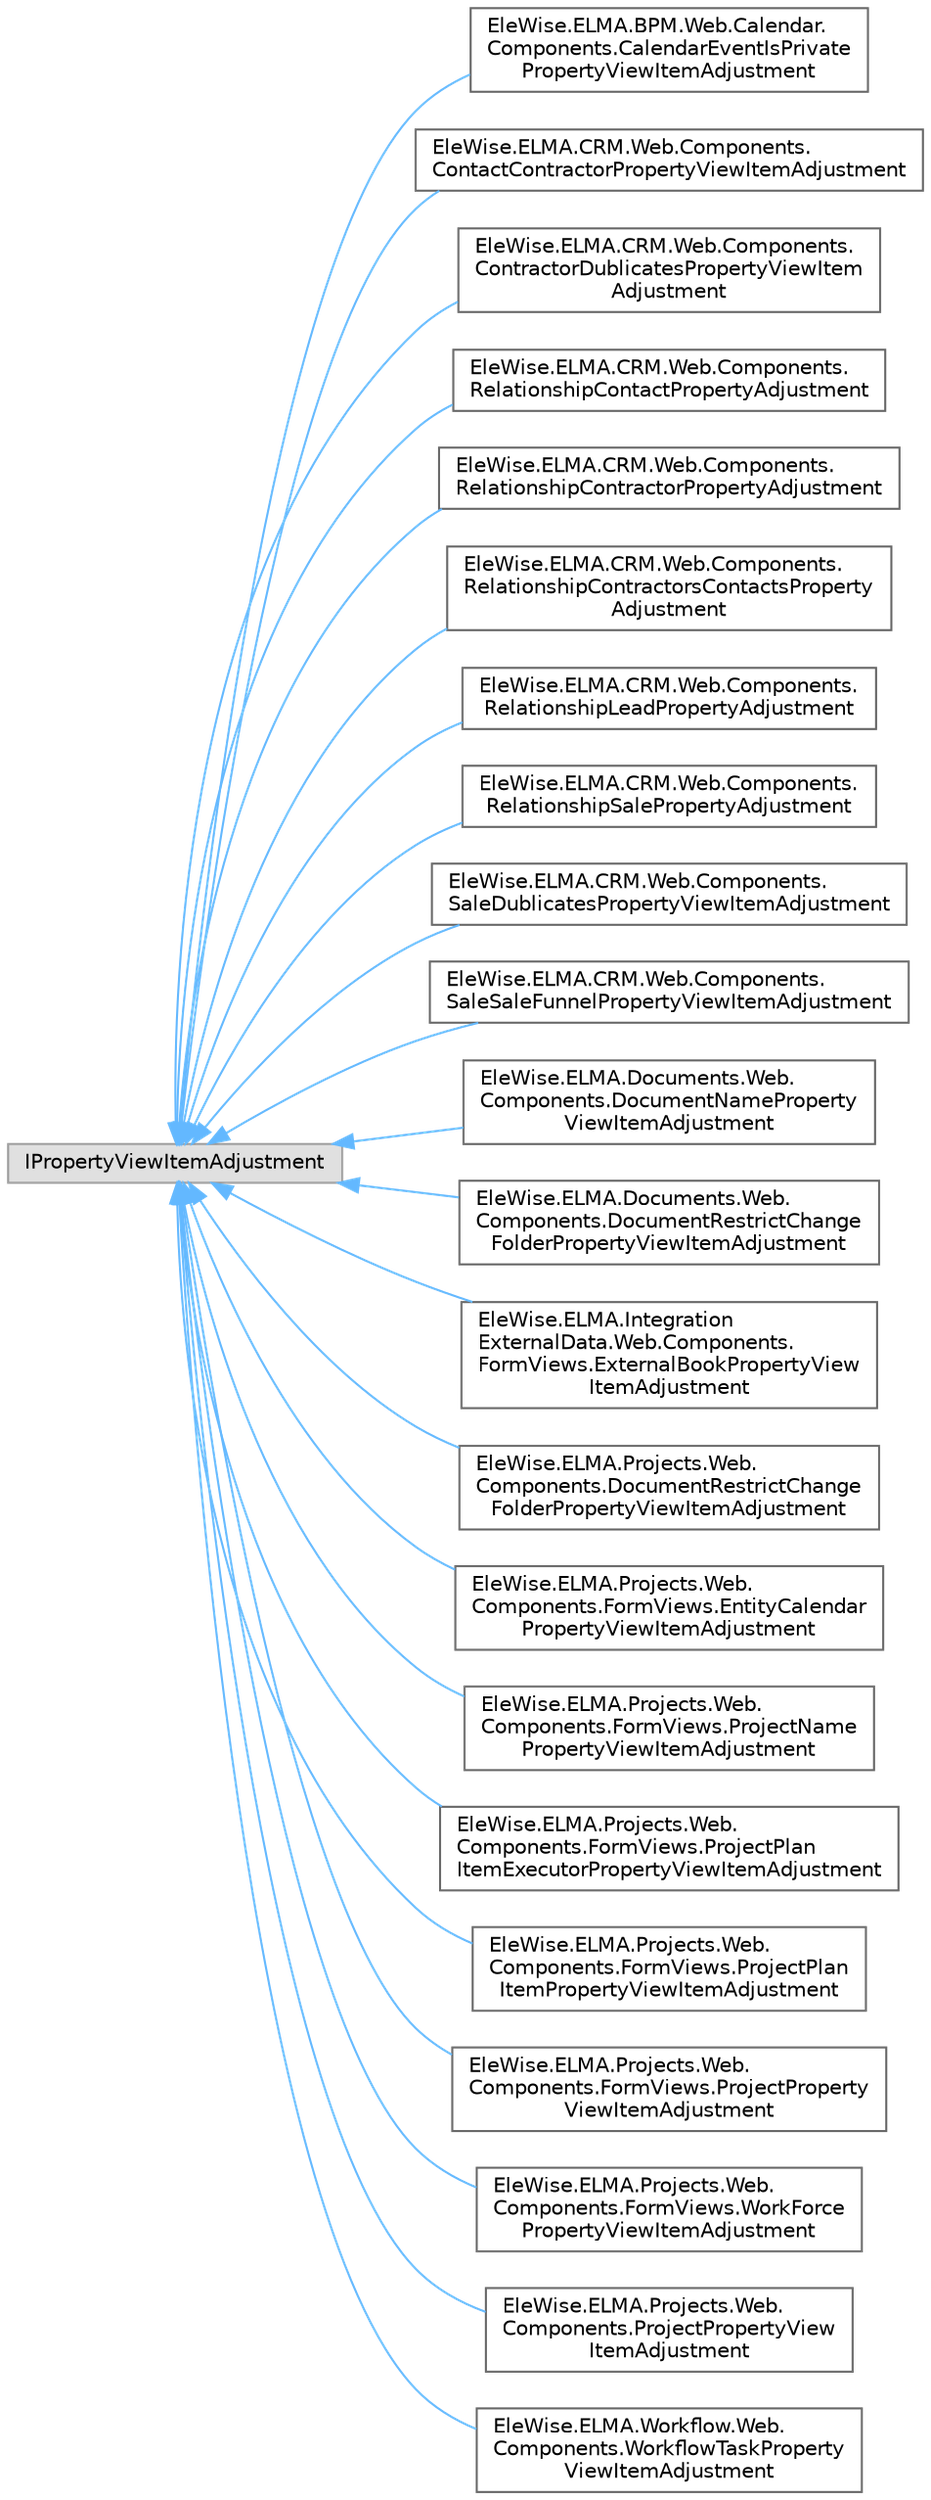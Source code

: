 digraph "Graphical Class Hierarchy"
{
 // LATEX_PDF_SIZE
  bgcolor="transparent";
  edge [fontname=Helvetica,fontsize=10,labelfontname=Helvetica,labelfontsize=10];
  node [fontname=Helvetica,fontsize=10,shape=box,height=0.2,width=0.4];
  rankdir="LR";
  Node0 [id="Node000000",label="IPropertyViewItemAdjustment",height=0.2,width=0.4,color="grey60", fillcolor="#E0E0E0", style="filled",tooltip=" "];
  Node0 -> Node1 [id="edge2108_Node000000_Node000001",dir="back",color="steelblue1",style="solid",tooltip=" "];
  Node1 [id="Node000001",label="EleWise.ELMA.BPM.Web.Calendar.\lComponents.CalendarEventIsPrivate\lPropertyViewItemAdjustment",height=0.2,width=0.4,color="grey40", fillcolor="white", style="filled",URL="$class_ele_wise_1_1_e_l_m_a_1_1_b_p_m_1_1_web_1_1_calendar_1_1_components_1_1_calendar_event_is_pbdeec988439f6de32fbfd76ccaf75eda.html",tooltip="Изменение приватного события календаря перед его отображением"];
  Node0 -> Node2 [id="edge2109_Node000000_Node000002",dir="back",color="steelblue1",style="solid",tooltip=" "];
  Node2 [id="Node000002",label="EleWise.ELMA.CRM.Web.Components.\lContactContractorPropertyViewItemAdjustment",height=0.2,width=0.4,color="grey40", fillcolor="white", style="filled",URL="$class_ele_wise_1_1_e_l_m_a_1_1_c_r_m_1_1_web_1_1_components_1_1_contact_contractor_property_view_item_adjustment.html",tooltip=" "];
  Node0 -> Node3 [id="edge2110_Node000000_Node000003",dir="back",color="steelblue1",style="solid",tooltip=" "];
  Node3 [id="Node000003",label="EleWise.ELMA.CRM.Web.Components.\lContractorDublicatesPropertyViewItem\lAdjustment",height=0.2,width=0.4,color="grey40", fillcolor="white", style="filled",URL="$class_ele_wise_1_1_e_l_m_a_1_1_c_r_m_1_1_web_1_1_components_1_1_contractor_dublicates_property_view_item_adjustment.html",tooltip=" "];
  Node0 -> Node4 [id="edge2111_Node000000_Node000004",dir="back",color="steelblue1",style="solid",tooltip=" "];
  Node4 [id="Node000004",label="EleWise.ELMA.CRM.Web.Components.\lRelationshipContactPropertyAdjustment",height=0.2,width=0.4,color="grey40", fillcolor="white", style="filled",URL="$class_ele_wise_1_1_e_l_m_a_1_1_c_r_m_1_1_web_1_1_components_1_1_relationship_contact_property_adjustment.html",tooltip=" "];
  Node0 -> Node5 [id="edge2112_Node000000_Node000005",dir="back",color="steelblue1",style="solid",tooltip=" "];
  Node5 [id="Node000005",label="EleWise.ELMA.CRM.Web.Components.\lRelationshipContractorPropertyAdjustment",height=0.2,width=0.4,color="grey40", fillcolor="white", style="filled",URL="$class_ele_wise_1_1_e_l_m_a_1_1_c_r_m_1_1_web_1_1_components_1_1_relationship_contractor_property_adjustment.html",tooltip=" "];
  Node0 -> Node6 [id="edge2113_Node000000_Node000006",dir="back",color="steelblue1",style="solid",tooltip=" "];
  Node6 [id="Node000006",label="EleWise.ELMA.CRM.Web.Components.\lRelationshipContractorsContactsProperty\lAdjustment",height=0.2,width=0.4,color="grey40", fillcolor="white", style="filled",URL="$class_ele_wise_1_1_e_l_m_a_1_1_c_r_m_1_1_web_1_1_components_1_1_relationship_contractors_contacts_property_adjustment.html",tooltip=" "];
  Node0 -> Node7 [id="edge2114_Node000000_Node000007",dir="back",color="steelblue1",style="solid",tooltip=" "];
  Node7 [id="Node000007",label="EleWise.ELMA.CRM.Web.Components.\lRelationshipLeadPropertyAdjustment",height=0.2,width=0.4,color="grey40", fillcolor="white", style="filled",URL="$class_ele_wise_1_1_e_l_m_a_1_1_c_r_m_1_1_web_1_1_components_1_1_relationship_lead_property_adjustment.html",tooltip=" "];
  Node0 -> Node8 [id="edge2115_Node000000_Node000008",dir="back",color="steelblue1",style="solid",tooltip=" "];
  Node8 [id="Node000008",label="EleWise.ELMA.CRM.Web.Components.\lRelationshipSalePropertyAdjustment",height=0.2,width=0.4,color="grey40", fillcolor="white", style="filled",URL="$class_ele_wise_1_1_e_l_m_a_1_1_c_r_m_1_1_web_1_1_components_1_1_relationship_sale_property_adjustment.html",tooltip=" "];
  Node0 -> Node9 [id="edge2116_Node000000_Node000009",dir="back",color="steelblue1",style="solid",tooltip=" "];
  Node9 [id="Node000009",label="EleWise.ELMA.CRM.Web.Components.\lSaleDublicatesPropertyViewItemAdjustment",height=0.2,width=0.4,color="grey40", fillcolor="white", style="filled",URL="$class_ele_wise_1_1_e_l_m_a_1_1_c_r_m_1_1_web_1_1_components_1_1_sale_dublicates_property_view_item_adjustment.html",tooltip=" "];
  Node0 -> Node10 [id="edge2117_Node000000_Node000010",dir="back",color="steelblue1",style="solid",tooltip=" "];
  Node10 [id="Node000010",label="EleWise.ELMA.CRM.Web.Components.\lSaleSaleFunnelPropertyViewItemAdjustment",height=0.2,width=0.4,color="grey40", fillcolor="white", style="filled",URL="$class_ele_wise_1_1_e_l_m_a_1_1_c_r_m_1_1_web_1_1_components_1_1_sale_sale_funnel_property_view_item_adjustment.html",tooltip=" "];
  Node0 -> Node11 [id="edge2118_Node000000_Node000011",dir="back",color="steelblue1",style="solid",tooltip=" "];
  Node11 [id="Node000011",label="EleWise.ELMA.Documents.Web.\lComponents.DocumentNameProperty\lViewItemAdjustment",height=0.2,width=0.4,color="grey40", fillcolor="white", style="filled",URL="$class_ele_wise_1_1_e_l_m_a_1_1_documents_1_1_web_1_1_components_1_1_document_name_property_view_item_adjustment.html",tooltip=" "];
  Node0 -> Node12 [id="edge2119_Node000000_Node000012",dir="back",color="steelblue1",style="solid",tooltip=" "];
  Node12 [id="Node000012",label="EleWise.ELMA.Documents.Web.\lComponents.DocumentRestrictChange\lFolderPropertyViewItemAdjustment",height=0.2,width=0.4,color="grey40", fillcolor="white", style="filled",URL="$class_ele_wise_1_1_e_l_m_a_1_1_documents_1_1_web_1_1_components_1_1_document_restrict_change_fol8c5e93eca849a45ac0c40c5b6979957f.html",tooltip=" "];
  Node0 -> Node13 [id="edge2120_Node000000_Node000013",dir="back",color="steelblue1",style="solid",tooltip=" "];
  Node13 [id="Node000013",label="EleWise.ELMA.Integration\lExternalData.Web.Components.\lFormViews.ExternalBookPropertyView\lItemAdjustment",height=0.2,width=0.4,color="grey40", fillcolor="white", style="filled",URL="$class_ele_wise_1_1_e_l_m_a_1_1_integration_external_data_1_1_web_1_1_components_1_1_form_views_197b3ee56d8dfc6bfb1ad33860285f438.html",tooltip="Точка расширения для изменения представления свойства с типом внешнего источника данных перед его ото..."];
  Node0 -> Node14 [id="edge2121_Node000000_Node000014",dir="back",color="steelblue1",style="solid",tooltip=" "];
  Node14 [id="Node000014",label="EleWise.ELMA.Projects.Web.\lComponents.DocumentRestrictChange\lFolderPropertyViewItemAdjustment",height=0.2,width=0.4,color="grey40", fillcolor="white", style="filled",URL="$class_ele_wise_1_1_e_l_m_a_1_1_projects_1_1_web_1_1_components_1_1_document_restrict_change_folddefdd56109a1b9fd081040bc2cfdcd13.html",tooltip=" "];
  Node0 -> Node15 [id="edge2122_Node000000_Node000015",dir="back",color="steelblue1",style="solid",tooltip=" "];
  Node15 [id="Node000015",label="EleWise.ELMA.Projects.Web.\lComponents.FormViews.EntityCalendar\lPropertyViewItemAdjustment",height=0.2,width=0.4,color="grey40", fillcolor="white", style="filled",URL="$class_ele_wise_1_1_e_l_m_a_1_1_projects_1_1_web_1_1_components_1_1_form_views_1_1_entity_calendar_property_view_item_adjustment.html",tooltip=" "];
  Node0 -> Node16 [id="edge2123_Node000000_Node000016",dir="back",color="steelblue1",style="solid",tooltip=" "];
  Node16 [id="Node000016",label="EleWise.ELMA.Projects.Web.\lComponents.FormViews.ProjectName\lPropertyViewItemAdjustment",height=0.2,width=0.4,color="grey40", fillcolor="white", style="filled",URL="$class_ele_wise_1_1_e_l_m_a_1_1_projects_1_1_web_1_1_components_1_1_form_views_1_1_project_name_property_view_item_adjustment.html",tooltip=" "];
  Node0 -> Node17 [id="edge2124_Node000000_Node000017",dir="back",color="steelblue1",style="solid",tooltip=" "];
  Node17 [id="Node000017",label="EleWise.ELMA.Projects.Web.\lComponents.FormViews.ProjectPlan\lItemExecutorPropertyViewItemAdjustment",height=0.2,width=0.4,color="grey40", fillcolor="white", style="filled",URL="$class_ele_wise_1_1_e_l_m_a_1_1_projects_1_1_web_1_1_components_1_1_form_views_1_1_project_plan_i6f0d28f047ef4093d78236903bfc86a0.html",tooltip=" "];
  Node0 -> Node18 [id="edge2125_Node000000_Node000018",dir="back",color="steelblue1",style="solid",tooltip=" "];
  Node18 [id="Node000018",label="EleWise.ELMA.Projects.Web.\lComponents.FormViews.ProjectPlan\lItemPropertyViewItemAdjustment",height=0.2,width=0.4,color="grey40", fillcolor="white", style="filled",URL="$class_ele_wise_1_1_e_l_m_a_1_1_projects_1_1_web_1_1_components_1_1_form_views_1_1_project_plan_i1c446fda1497bec200248b9149317e77.html",tooltip="Подмена свойств элемента диаграммы на свойства проектной задачи"];
  Node0 -> Node19 [id="edge2126_Node000000_Node000019",dir="back",color="steelblue1",style="solid",tooltip=" "];
  Node19 [id="Node000019",label="EleWise.ELMA.Projects.Web.\lComponents.FormViews.ProjectProperty\lViewItemAdjustment",height=0.2,width=0.4,color="grey40", fillcolor="white", style="filled",URL="$class_ele_wise_1_1_e_l_m_a_1_1_projects_1_1_web_1_1_components_1_1_form_views_1_1_project_property_view_item_adjustment.html",tooltip=" "];
  Node0 -> Node20 [id="edge2127_Node000000_Node000020",dir="back",color="steelblue1",style="solid",tooltip=" "];
  Node20 [id="Node000020",label="EleWise.ELMA.Projects.Web.\lComponents.FormViews.WorkForce\lPropertyViewItemAdjustment",height=0.2,width=0.4,color="grey40", fillcolor="white", style="filled",URL="$class_ele_wise_1_1_e_l_m_a_1_1_projects_1_1_web_1_1_components_1_1_form_views_1_1_work_force_property_view_item_adjustment.html",tooltip="Отображение полей ФИО и Пользователей для трудового ресурса"];
  Node0 -> Node21 [id="edge2128_Node000000_Node000021",dir="back",color="steelblue1",style="solid",tooltip=" "];
  Node21 [id="Node000021",label="EleWise.ELMA.Projects.Web.\lComponents.ProjectPropertyView\lItemAdjustment",height=0.2,width=0.4,color="grey40", fillcolor="white", style="filled",URL="$class_ele_wise_1_1_e_l_m_a_1_1_projects_1_1_web_1_1_components_1_1_project_property_view_item_adjustment.html",tooltip=" "];
  Node0 -> Node22 [id="edge2129_Node000000_Node000022",dir="back",color="steelblue1",style="solid",tooltip=" "];
  Node22 [id="Node000022",label="EleWise.ELMA.Workflow.Web.\lComponents.WorkflowTaskProperty\lViewItemAdjustment",height=0.2,width=0.4,color="grey40", fillcolor="white", style="filled",URL="$class_ele_wise_1_1_e_l_m_a_1_1_workflow_1_1_web_1_1_components_1_1_workflow_task_property_view_item_adjustment.html",tooltip="Изменение представления свойства контекста задачи процесса"];
}
